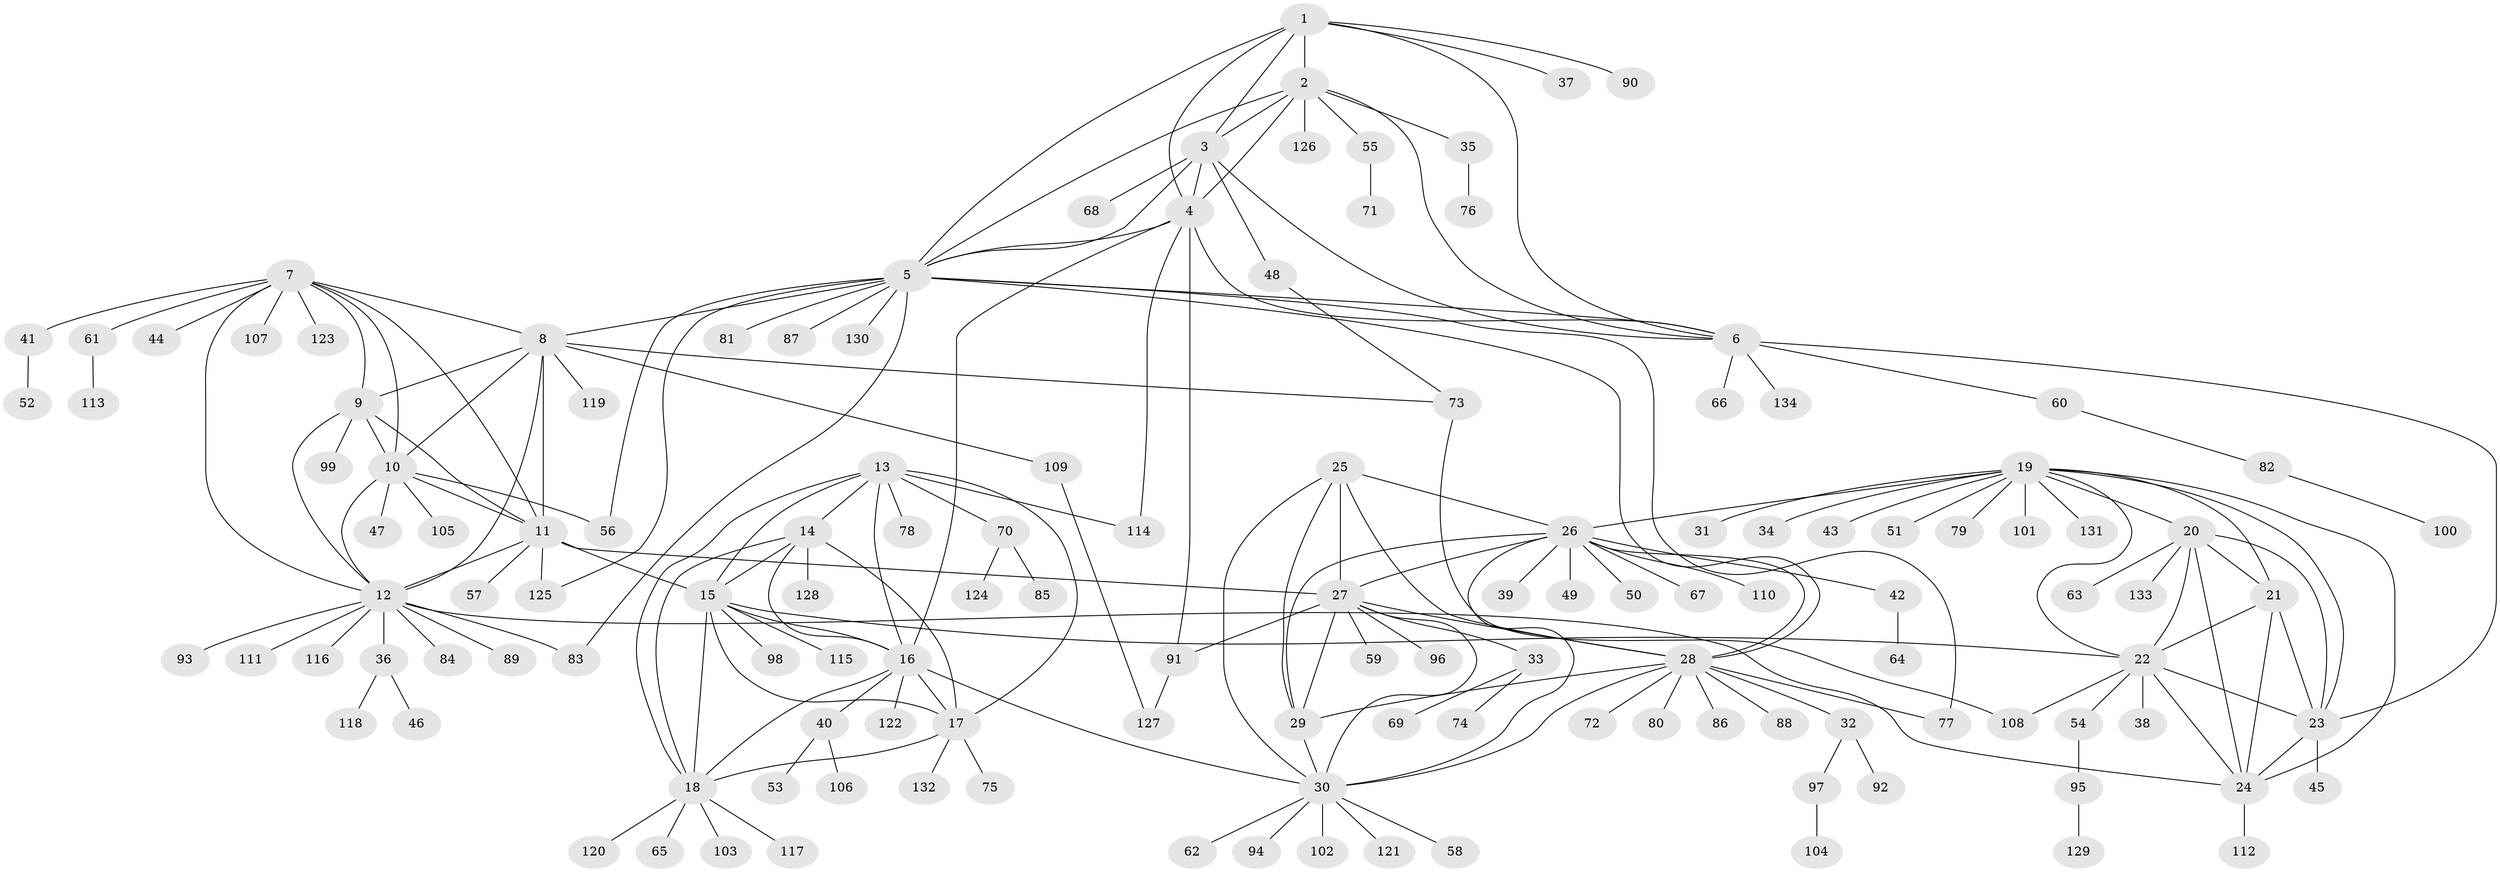 // coarse degree distribution, {6: 0.04938271604938271, 7: 0.037037037037037035, 5: 0.06172839506172839, 9: 0.037037037037037035, 8: 0.08641975308641975, 12: 0.024691358024691357, 4: 0.037037037037037035, 10: 0.024691358024691357, 1: 0.5061728395061729, 2: 0.1111111111111111, 3: 0.024691358024691357}
// Generated by graph-tools (version 1.1) at 2025/52/03/04/25 22:52:48]
// undirected, 134 vertices, 198 edges
graph export_dot {
  node [color=gray90,style=filled];
  1;
  2;
  3;
  4;
  5;
  6;
  7;
  8;
  9;
  10;
  11;
  12;
  13;
  14;
  15;
  16;
  17;
  18;
  19;
  20;
  21;
  22;
  23;
  24;
  25;
  26;
  27;
  28;
  29;
  30;
  31;
  32;
  33;
  34;
  35;
  36;
  37;
  38;
  39;
  40;
  41;
  42;
  43;
  44;
  45;
  46;
  47;
  48;
  49;
  50;
  51;
  52;
  53;
  54;
  55;
  56;
  57;
  58;
  59;
  60;
  61;
  62;
  63;
  64;
  65;
  66;
  67;
  68;
  69;
  70;
  71;
  72;
  73;
  74;
  75;
  76;
  77;
  78;
  79;
  80;
  81;
  82;
  83;
  84;
  85;
  86;
  87;
  88;
  89;
  90;
  91;
  92;
  93;
  94;
  95;
  96;
  97;
  98;
  99;
  100;
  101;
  102;
  103;
  104;
  105;
  106;
  107;
  108;
  109;
  110;
  111;
  112;
  113;
  114;
  115;
  116;
  117;
  118;
  119;
  120;
  121;
  122;
  123;
  124;
  125;
  126;
  127;
  128;
  129;
  130;
  131;
  132;
  133;
  134;
  1 -- 2;
  1 -- 3;
  1 -- 4;
  1 -- 5;
  1 -- 6;
  1 -- 37;
  1 -- 90;
  2 -- 3;
  2 -- 4;
  2 -- 5;
  2 -- 6;
  2 -- 35;
  2 -- 55;
  2 -- 126;
  3 -- 4;
  3 -- 5;
  3 -- 6;
  3 -- 48;
  3 -- 68;
  4 -- 5;
  4 -- 6;
  4 -- 16;
  4 -- 91;
  4 -- 114;
  5 -- 6;
  5 -- 8;
  5 -- 28;
  5 -- 56;
  5 -- 77;
  5 -- 81;
  5 -- 83;
  5 -- 87;
  5 -- 125;
  5 -- 130;
  6 -- 23;
  6 -- 60;
  6 -- 66;
  6 -- 134;
  7 -- 8;
  7 -- 9;
  7 -- 10;
  7 -- 11;
  7 -- 12;
  7 -- 41;
  7 -- 44;
  7 -- 61;
  7 -- 107;
  7 -- 123;
  8 -- 9;
  8 -- 10;
  8 -- 11;
  8 -- 12;
  8 -- 73;
  8 -- 109;
  8 -- 119;
  9 -- 10;
  9 -- 11;
  9 -- 12;
  9 -- 99;
  10 -- 11;
  10 -- 12;
  10 -- 47;
  10 -- 56;
  10 -- 105;
  11 -- 12;
  11 -- 15;
  11 -- 27;
  11 -- 57;
  11 -- 125;
  12 -- 24;
  12 -- 36;
  12 -- 83;
  12 -- 84;
  12 -- 89;
  12 -- 93;
  12 -- 111;
  12 -- 116;
  13 -- 14;
  13 -- 15;
  13 -- 16;
  13 -- 17;
  13 -- 18;
  13 -- 70;
  13 -- 78;
  13 -- 114;
  14 -- 15;
  14 -- 16;
  14 -- 17;
  14 -- 18;
  14 -- 128;
  15 -- 16;
  15 -- 17;
  15 -- 18;
  15 -- 22;
  15 -- 98;
  15 -- 115;
  16 -- 17;
  16 -- 18;
  16 -- 30;
  16 -- 40;
  16 -- 122;
  17 -- 18;
  17 -- 75;
  17 -- 132;
  18 -- 65;
  18 -- 103;
  18 -- 117;
  18 -- 120;
  19 -- 20;
  19 -- 21;
  19 -- 22;
  19 -- 23;
  19 -- 24;
  19 -- 26;
  19 -- 31;
  19 -- 34;
  19 -- 43;
  19 -- 51;
  19 -- 79;
  19 -- 101;
  19 -- 131;
  20 -- 21;
  20 -- 22;
  20 -- 23;
  20 -- 24;
  20 -- 63;
  20 -- 133;
  21 -- 22;
  21 -- 23;
  21 -- 24;
  22 -- 23;
  22 -- 24;
  22 -- 38;
  22 -- 54;
  22 -- 108;
  23 -- 24;
  23 -- 45;
  24 -- 112;
  25 -- 26;
  25 -- 27;
  25 -- 28;
  25 -- 29;
  25 -- 30;
  26 -- 27;
  26 -- 28;
  26 -- 29;
  26 -- 30;
  26 -- 39;
  26 -- 42;
  26 -- 49;
  26 -- 50;
  26 -- 67;
  26 -- 110;
  27 -- 28;
  27 -- 29;
  27 -- 30;
  27 -- 33;
  27 -- 59;
  27 -- 91;
  27 -- 96;
  28 -- 29;
  28 -- 30;
  28 -- 32;
  28 -- 72;
  28 -- 77;
  28 -- 80;
  28 -- 86;
  28 -- 88;
  29 -- 30;
  30 -- 58;
  30 -- 62;
  30 -- 94;
  30 -- 102;
  30 -- 121;
  32 -- 92;
  32 -- 97;
  33 -- 69;
  33 -- 74;
  35 -- 76;
  36 -- 46;
  36 -- 118;
  40 -- 53;
  40 -- 106;
  41 -- 52;
  42 -- 64;
  48 -- 73;
  54 -- 95;
  55 -- 71;
  60 -- 82;
  61 -- 113;
  70 -- 85;
  70 -- 124;
  73 -- 108;
  82 -- 100;
  91 -- 127;
  95 -- 129;
  97 -- 104;
  109 -- 127;
}
